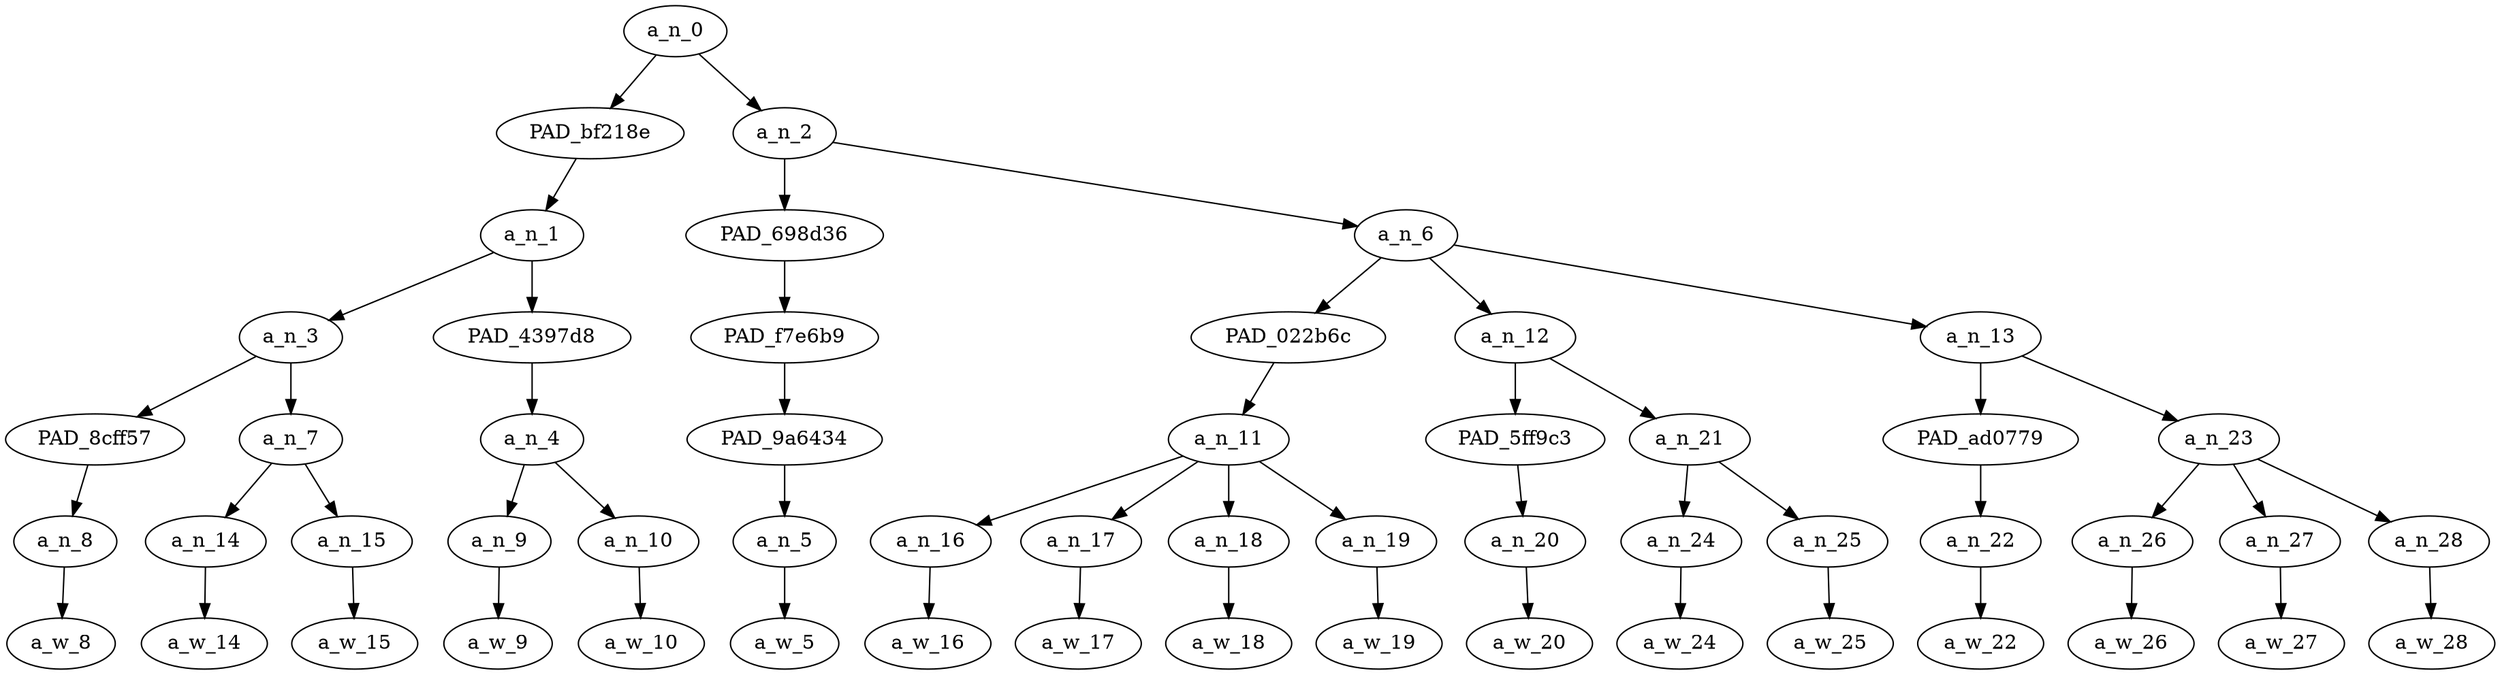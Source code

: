 strict digraph "" {
	a_n_0	[div_dir=1,
		index=0,
		level=6,
		pos="5.125,6!",
		text_span="[0, 1, 2, 3, 4, 5, 6, 7, 8, 9, 10, 11, 12, 13, 14, 15, 16]",
		value=1.00000000];
	PAD_bf218e	[div_dir=1,
		index=0,
		level=5,
		pos="2.375,5!",
		text_span="[0, 1, 2, 3, 4]",
		value=0.26921695];
	a_n_0 -> PAD_bf218e;
	a_n_2	[div_dir=1,
		index=1,
		level=5,
		pos="7.875,5!",
		text_span="[5, 6, 7, 8, 9, 10, 11, 12, 13, 14, 15, 16]",
		value=0.72998252];
	a_n_0 -> a_n_2;
	a_n_1	[div_dir=1,
		index=0,
		level=4,
		pos="2.375,4!",
		text_span="[0, 1, 2, 3, 4]",
		value=0.26921695];
	PAD_bf218e -> a_n_1;
	a_n_3	[div_dir=1,
		index=0,
		level=3,
		pos="1.25,3!",
		text_span="[0, 1, 2]",
		value=0.17213445];
	a_n_1 -> a_n_3;
	PAD_4397d8	[div_dir=1,
		index=1,
		level=3,
		pos="3.5,3!",
		text_span="[3, 4]",
		value=0.09657905];
	a_n_1 -> PAD_4397d8;
	PAD_8cff57	[div_dir=-1,
		index=1,
		level=2,
		pos="2.0,2!",
		text_span="[2]",
		value=0.04922012];
	a_n_3 -> PAD_8cff57;
	a_n_7	[div_dir=1,
		index=0,
		level=2,
		pos="0.5,2!",
		text_span="[0, 1]",
		value=0.12239661];
	a_n_3 -> a_n_7;
	a_n_8	[div_dir=-1,
		index=2,
		level=1,
		pos="2.0,1!",
		text_span="[2]",
		value=0.04922012];
	PAD_8cff57 -> a_n_8;
	a_w_8	[div_dir=0,
		index=2,
		level=0,
		pos="2,0!",
		text_span="[2]",
		value="<user>"];
	a_n_8 -> a_w_8;
	a_n_14	[div_dir=1,
		index=0,
		level=1,
		pos="0.0,1!",
		text_span="[0]",
		value=0.05903677];
	a_n_7 -> a_n_14;
	a_n_15	[div_dir=1,
		index=1,
		level=1,
		pos="1.0,1!",
		text_span="[1]",
		value=0.06279015];
	a_n_7 -> a_n_15;
	a_w_14	[div_dir=0,
		index=0,
		level=0,
		pos="0,0!",
		text_span="[0]",
		value=holy];
	a_n_14 -> a_w_14;
	a_w_15	[div_dir=0,
		index=1,
		level=0,
		pos="1,0!",
		text_span="[1]",
		value=crap];
	a_n_15 -> a_w_15;
	a_n_4	[div_dir=1,
		index=2,
		level=2,
		pos="3.5,2!",
		text_span="[3, 4]",
		value=0.09657905];
	PAD_4397d8 -> a_n_4;
	a_n_9	[div_dir=1,
		index=3,
		level=1,
		pos="3.0,1!",
		text_span="[3]",
		value=0.03639753];
	a_n_4 -> a_n_9;
	a_n_10	[div_dir=1,
		index=4,
		level=1,
		pos="4.0,1!",
		text_span="[4]",
		value=0.05999292];
	a_n_4 -> a_n_10;
	a_w_9	[div_dir=0,
		index=3,
		level=0,
		pos="3,0!",
		text_span="[3]",
		value=on];
	a_n_9 -> a_w_9;
	a_w_10	[div_dir=0,
		index=4,
		level=0,
		pos="4,0!",
		text_span="[4]",
		value=twitter];
	a_n_10 -> a_w_10;
	PAD_698d36	[div_dir=1,
		index=1,
		level=4,
		pos="5.0,4!",
		text_span="[5]",
		value=0.04176778];
	a_n_2 -> PAD_698d36;
	a_n_6	[div_dir=1,
		index=2,
		level=4,
		pos="10.75,4!",
		text_span="[6, 7, 8, 9, 10, 11, 12, 13, 14, 15, 16]",
		value=0.68757608];
	a_n_2 -> a_n_6;
	PAD_f7e6b9	[div_dir=1,
		index=2,
		level=3,
		pos="5.0,3!",
		text_span="[5]",
		value=0.04176778];
	PAD_698d36 -> PAD_f7e6b9;
	PAD_9a6434	[div_dir=1,
		index=3,
		level=2,
		pos="5.0,2!",
		text_span="[5]",
		value=0.04176778];
	PAD_f7e6b9 -> PAD_9a6434;
	a_n_5	[div_dir=1,
		index=5,
		level=1,
		pos="5.0,1!",
		text_span="[5]",
		value=0.04176778];
	PAD_9a6434 -> a_n_5;
	a_w_5	[div_dir=0,
		index=5,
		level=0,
		pos="5,0!",
		text_span="[5]",
		value=is];
	a_n_5 -> a_w_5;
	PAD_022b6c	[div_dir=1,
		index=3,
		level=3,
		pos="7.5,3!",
		text_span="[6, 7, 8, 9]",
		value=0.42578681];
	a_n_6 -> PAD_022b6c;
	a_n_12	[div_dir=-1,
		index=4,
		level=3,
		pos="10.75,3!",
		text_span="[10, 11, 12]",
		value=0.10003387];
	a_n_6 -> a_n_12;
	a_n_13	[div_dir=-1,
		index=5,
		level=3,
		pos="14.0,3!",
		text_span="[13, 14, 15, 16]",
		value=0.16109639];
	a_n_6 -> a_n_13;
	a_n_11	[div_dir=1,
		index=4,
		level=2,
		pos="7.5,2!",
		text_span="[6, 7, 8, 9]",
		value=0.42578681];
	PAD_022b6c -> a_n_11;
	a_n_16	[div_dir=1,
		index=6,
		level=1,
		pos="6.0,1!",
		text_span="[6]",
		value=0.25923961];
	a_n_11 -> a_n_16;
	a_n_17	[div_dir=1,
		index=7,
		level=1,
		pos="7.0,1!",
		text_span="[7]",
		value=0.10358836];
	a_n_11 -> a_n_17;
	a_n_18	[div_dir=-1,
		index=8,
		level=1,
		pos="8.0,1!",
		text_span="[8]",
		value=0.03197315];
	a_n_11 -> a_n_18;
	a_n_19	[div_dir=1,
		index=9,
		level=1,
		pos="9.0,1!",
		text_span="[9]",
		value=0.02993450];
	a_n_11 -> a_n_19;
	a_w_16	[div_dir=0,
		index=6,
		level=0,
		pos="6,0!",
		text_span="[6]",
		value=nigger];
	a_n_16 -> a_w_16;
	a_w_17	[div_dir=0,
		index=7,
		level=0,
		pos="7,0!",
		text_span="[7]",
		value=meme];
	a_n_17 -> a_w_17;
	a_w_18	[div_dir=0,
		index=8,
		level=0,
		pos="8,0!",
		text_span="[8]",
		value=central];
	a_n_18 -> a_w_18;
	a_w_19	[div_dir=0,
		index=9,
		level=0,
		pos="9,0!",
		text_span="[9]",
		value=look];
	a_n_19 -> a_w_19;
	PAD_5ff9c3	[div_dir=-1,
		index=5,
		level=2,
		pos="10.0,2!",
		text_span="[10]",
		value=0.02367185];
	a_n_12 -> PAD_5ff9c3;
	a_n_21	[div_dir=1,
		index=6,
		level=2,
		pos="11.5,2!",
		text_span="[11, 12]",
		value=0.07635984];
	a_n_12 -> a_n_21;
	a_n_20	[div_dir=-1,
		index=10,
		level=1,
		pos="10.0,1!",
		text_span="[10]",
		value=0.02367185];
	PAD_5ff9c3 -> a_n_20;
	a_w_20	[div_dir=0,
		index=10,
		level=0,
		pos="10,0!",
		text_span="[10]",
		value=at];
	a_n_20 -> a_w_20;
	a_n_24	[div_dir=-1,
		index=11,
		level=1,
		pos="11.0,1!",
		text_span="[11]",
		value=0.02643481];
	a_n_21 -> a_n_24;
	a_n_25	[div_dir=1,
		index=12,
		level=1,
		pos="12.0,1!",
		text_span="[12]",
		value=0.04987076];
	a_n_21 -> a_n_25;
	a_w_24	[div_dir=0,
		index=11,
		level=0,
		pos="11,0!",
		text_span="[11]",
		value=this];
	a_n_24 -> a_w_24;
	a_w_25	[div_dir=0,
		index=12,
		level=0,
		pos="12,0!",
		text_span="[12]",
		value=gem];
	a_n_25 -> a_w_25;
	PAD_ad0779	[div_dir=-1,
		index=7,
		level=2,
		pos="13.0,2!",
		text_span="[13]",
		value=0.02735915];
	a_n_13 -> PAD_ad0779;
	a_n_23	[div_dir=-1,
		index=8,
		level=2,
		pos="15.0,2!",
		text_span="[14, 15, 16]",
		value=0.13363708];
	a_n_13 -> a_n_23;
	a_n_22	[div_dir=-1,
		index=13,
		level=1,
		pos="13.0,1!",
		text_span="[13]",
		value=0.02735915];
	PAD_ad0779 -> a_n_22;
	a_w_22	[div_dir=0,
		index=13,
		level=0,
		pos="13,0!",
		text_span="[13]",
		value=from];
	a_n_22 -> a_w_22;
	a_n_26	[div_dir=-1,
		index=14,
		level=1,
		pos="14.0,1!",
		text_span="[14]",
		value=0.04342275];
	a_n_23 -> a_n_26;
	a_n_27	[div_dir=-1,
		index=15,
		level=1,
		pos="15.0,1!",
		text_span="[15]",
		value=0.04230839];
	a_n_23 -> a_n_27;
	a_n_28	[div_dir=-1,
		index=16,
		level=1,
		pos="16.0,1!",
		text_span="[16]",
		value=0.04783012];
	a_n_23 -> a_n_28;
	a_w_26	[div_dir=0,
		index=14,
		level=0,
		pos="14,0!",
		text_span="[14]",
		value=trump];
	a_n_26 -> a_w_26;
	a_w_27	[div_dir=0,
		index=15,
		level=0,
		pos="15,0!",
		text_span="[15]",
		value=un];
	a_n_27 -> a_w_27;
	a_w_28	[div_dir=0,
		index=16,
		level=0,
		pos="16,0!",
		text_span="[16]",
		value=speech];
	a_n_28 -> a_w_28;
}
